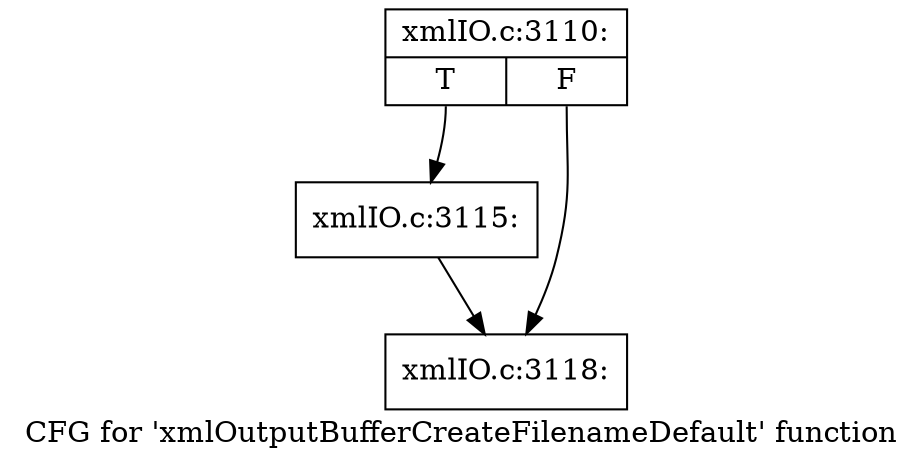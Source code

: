 digraph "CFG for 'xmlOutputBufferCreateFilenameDefault' function" {
	label="CFG for 'xmlOutputBufferCreateFilenameDefault' function";

	Node0x55ed347af8d0 [shape=record,label="{xmlIO.c:3110:|{<s0>T|<s1>F}}"];
	Node0x55ed347af8d0:s0 -> Node0x55ed34644340;
	Node0x55ed347af8d0:s1 -> Node0x55ed34644390;
	Node0x55ed34644340 [shape=record,label="{xmlIO.c:3115:}"];
	Node0x55ed34644340 -> Node0x55ed34644390;
	Node0x55ed34644390 [shape=record,label="{xmlIO.c:3118:}"];
}
